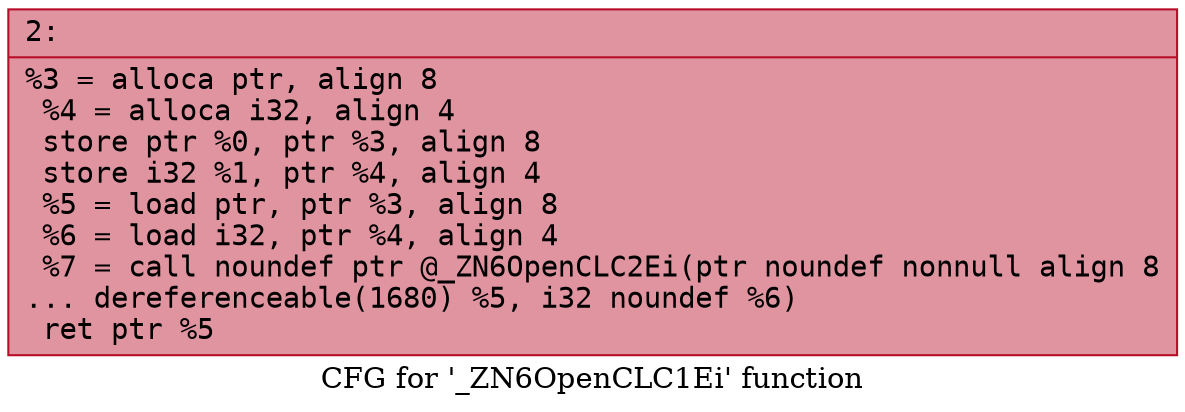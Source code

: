 digraph "CFG for '_ZN6OpenCLC1Ei' function" {
	label="CFG for '_ZN6OpenCLC1Ei' function";

	Node0x6000013802d0 [shape=record,color="#b70d28ff", style=filled, fillcolor="#b70d2870" fontname="Courier",label="{2:\l|  %3 = alloca ptr, align 8\l  %4 = alloca i32, align 4\l  store ptr %0, ptr %3, align 8\l  store i32 %1, ptr %4, align 4\l  %5 = load ptr, ptr %3, align 8\l  %6 = load i32, ptr %4, align 4\l  %7 = call noundef ptr @_ZN6OpenCLC2Ei(ptr noundef nonnull align 8\l... dereferenceable(1680) %5, i32 noundef %6)\l  ret ptr %5\l}"];
}
